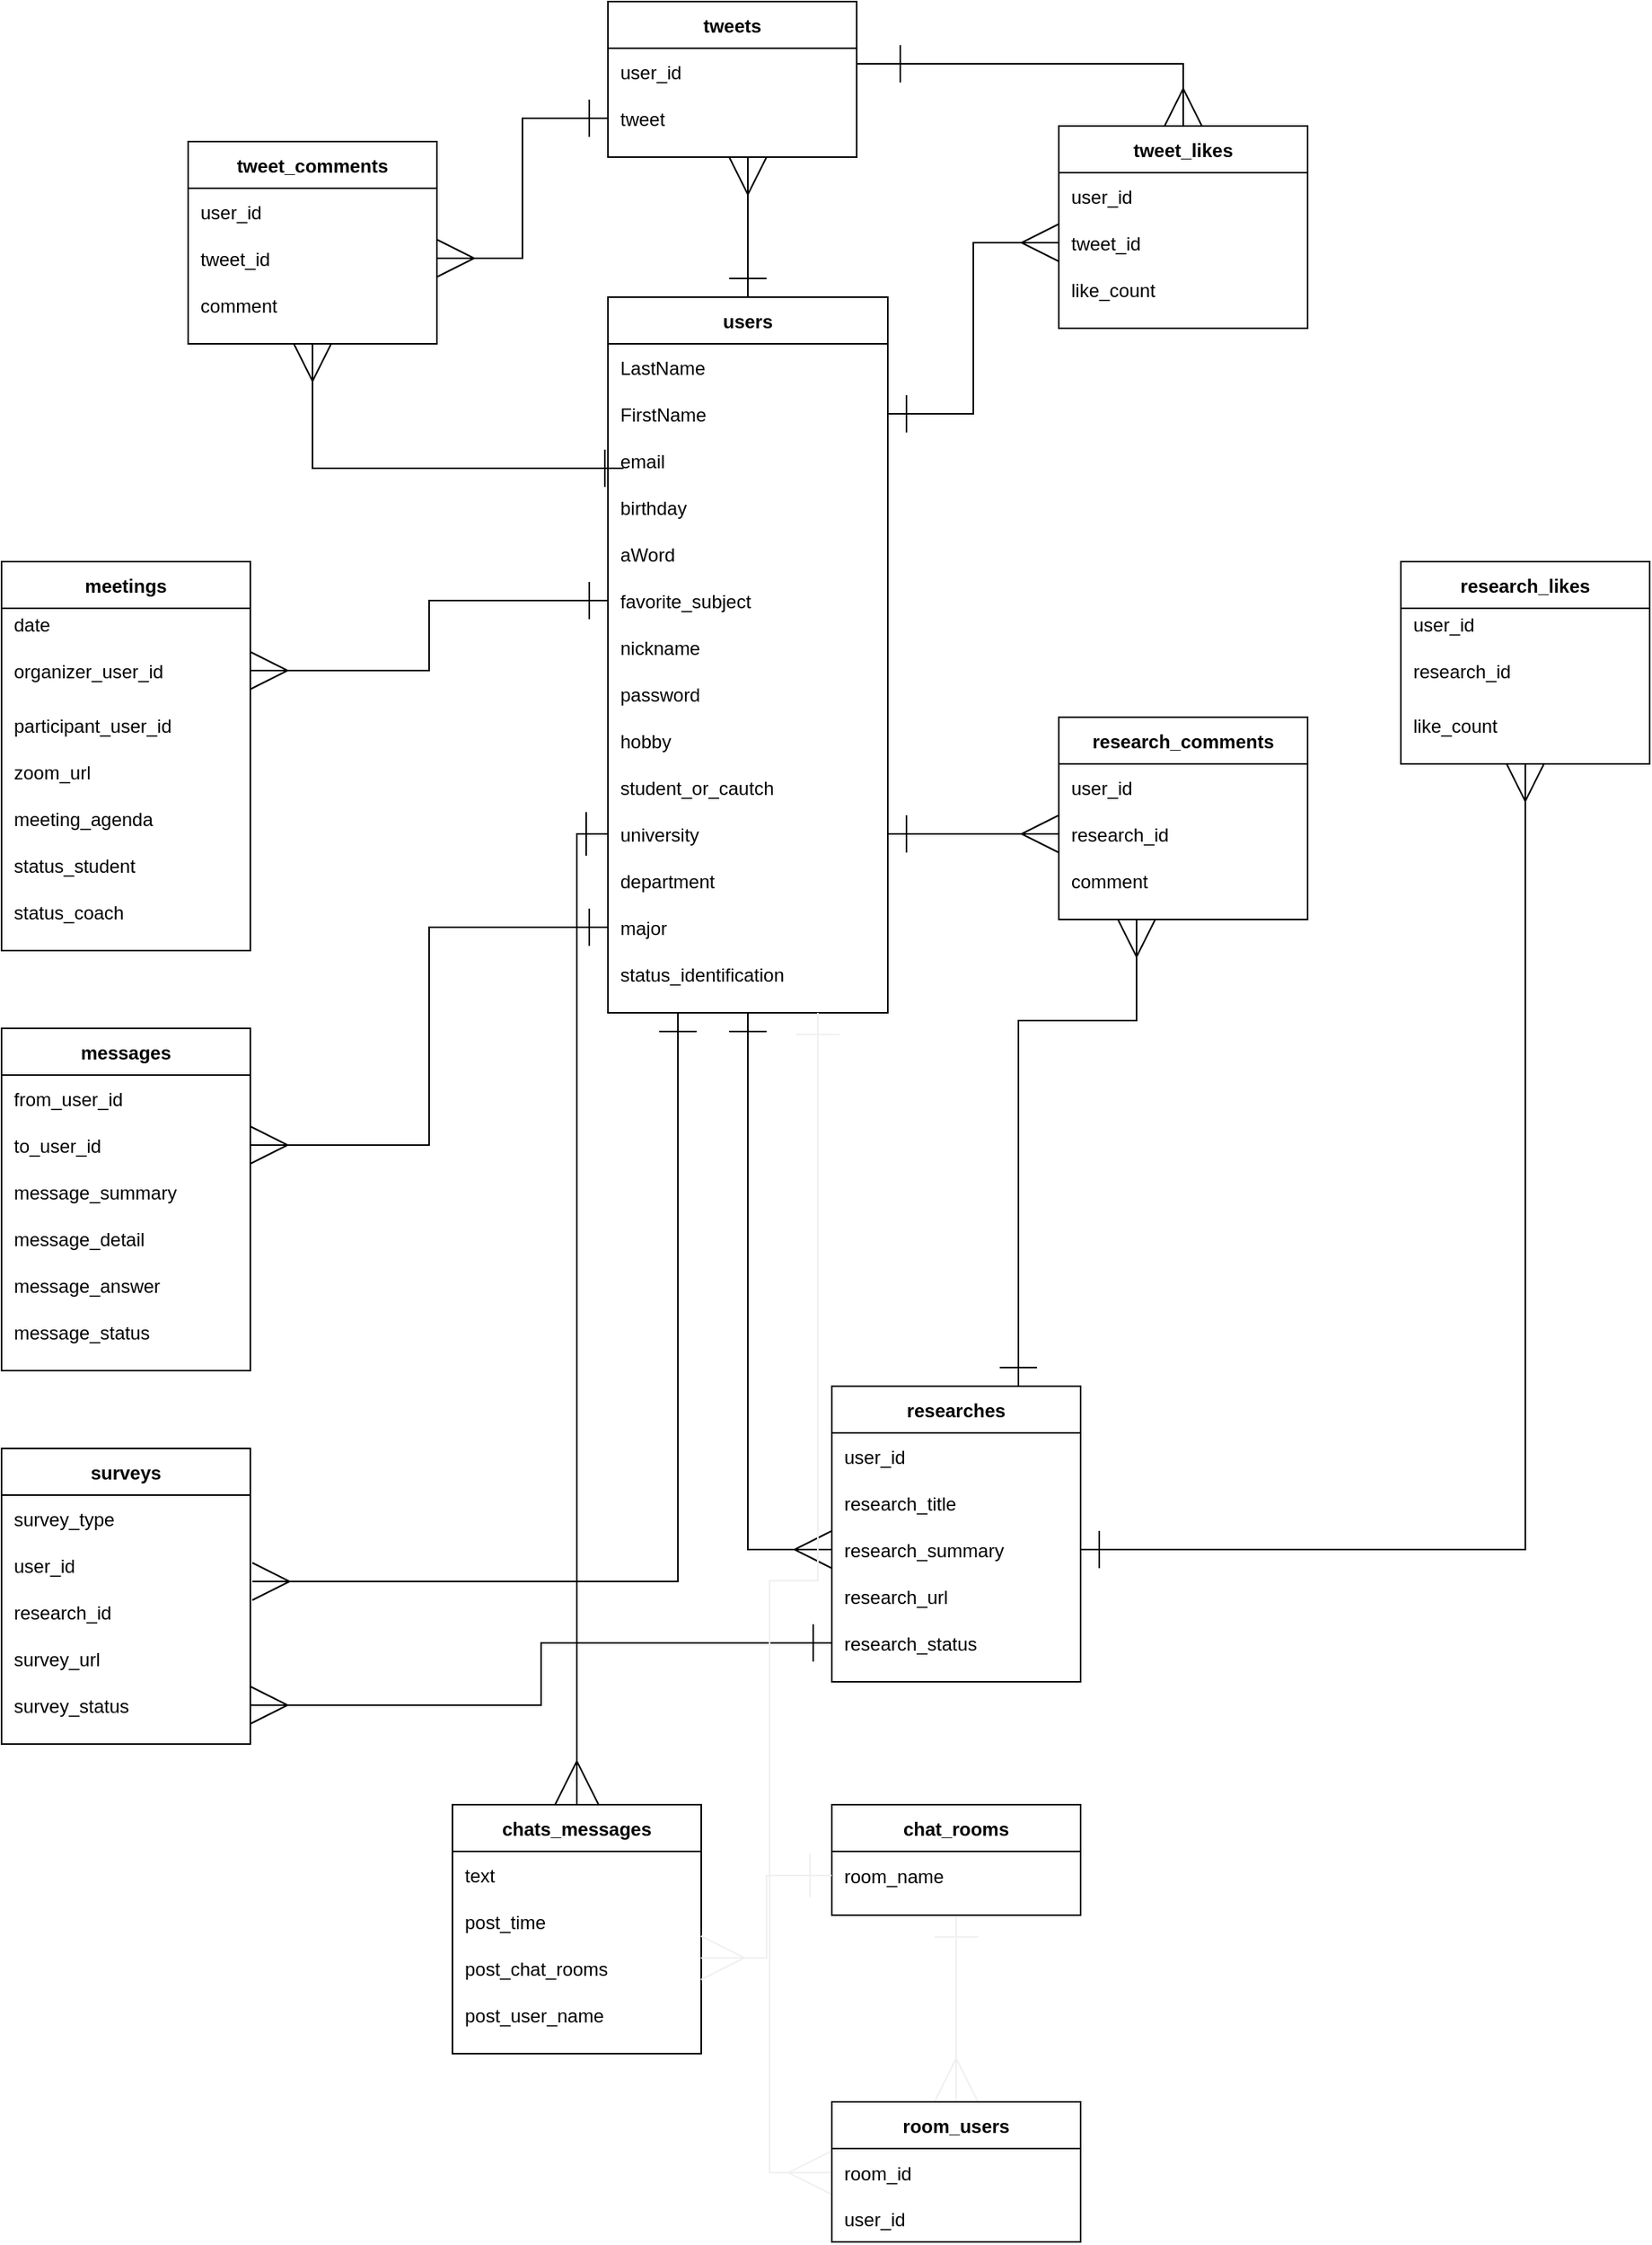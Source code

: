 <mxfile>
    <diagram id="2sS91O199zo3PYx82Qx5" name="ページ1">
        <mxGraphModel dx="1509" dy="707" grid="1" gridSize="10" guides="1" tooltips="1" connect="1" arrows="1" fold="1" page="1" pageScale="1" pageWidth="827" pageHeight="1169" math="0" shadow="0">
            <root>
                <mxCell id="0"/>
                <mxCell id="1" parent="0"/>
                <mxCell id="205" style="edgeStyle=orthogonalEdgeStyle;rounded=0;orthogonalLoop=1;jettySize=auto;html=1;exitX=1;exitY=0.5;exitDx=0;exitDy=0;entryX=0;entryY=0.5;entryDx=0;entryDy=0;startArrow=ERone;startFill=0;endArrow=ERmany;endFill=0;startSize=22;endSize=22;strokeWidth=1;" parent="1" source="39" target="133" edge="1">
                    <mxGeometry relative="1" as="geometry"/>
                </mxCell>
                <mxCell id="212" style="edgeStyle=orthogonalEdgeStyle;rounded=0;orthogonalLoop=1;jettySize=auto;html=1;exitX=0;exitY=0.5;exitDx=0;exitDy=0;entryX=1;entryY=0.5;entryDx=0;entryDy=0;startArrow=ERone;startFill=0;endArrow=ERmany;endFill=0;startSize=22;endSize=22;strokeWidth=1;" parent="1" source="33" target="173" edge="1">
                    <mxGeometry relative="1" as="geometry"/>
                </mxCell>
                <mxCell id="214" style="edgeStyle=orthogonalEdgeStyle;rounded=0;orthogonalLoop=1;jettySize=auto;html=1;exitX=0.5;exitY=1;exitDx=0;exitDy=0;entryX=0;entryY=0.5;entryDx=0;entryDy=0;startArrow=ERone;startFill=0;endArrow=ERmany;endFill=0;startSize=22;endSize=22;strokeWidth=1;" parent="1" source="14" target="144" edge="1">
                    <mxGeometry relative="1" as="geometry"/>
                </mxCell>
                <mxCell id="242" style="rounded=0;orthogonalLoop=1;jettySize=auto;html=1;exitX=0;exitY=0.75;exitDx=0;exitDy=0;entryX=0.5;entryY=0;entryDx=0;entryDy=0;endArrow=ERmany;endFill=0;endSize=26;startSize=26;edgeStyle=orthogonalEdgeStyle;startArrow=ERone;startFill=0;" edge="1" parent="1" source="14" target="216">
                    <mxGeometry relative="1" as="geometry">
                        <Array as="points">
                            <mxPoint x="90" y="545"/>
                        </Array>
                    </mxGeometry>
                </mxCell>
                <mxCell id="14" value="users" style="shape=table;startSize=30;container=1;collapsible=1;childLayout=tableLayout;fixedRows=1;rowLines=0;fontStyle=1;align=center;resizeLast=1;shadow=0;" parent="1" vertex="1">
                    <mxGeometry x="110" y="200" width="180" height="460" as="geometry"/>
                </mxCell>
                <mxCell id="18" value="" style="shape=partialRectangle;collapsible=0;dropTarget=0;pointerEvents=0;fillColor=none;top=0;left=0;bottom=0;right=0;points=[[0,0.5],[1,0.5]];portConstraint=eastwest;" parent="14" vertex="1">
                    <mxGeometry y="30" width="180" height="30" as="geometry"/>
                </mxCell>
                <mxCell id="20" value="LastName" style="shape=partialRectangle;connectable=0;fillColor=none;top=0;left=0;bottom=0;right=0;align=left;spacingLeft=6;overflow=hidden;" parent="18" vertex="1">
                    <mxGeometry width="180" height="30" as="geometry"/>
                </mxCell>
                <mxCell id="21" value="" style="shape=partialRectangle;collapsible=0;dropTarget=0;pointerEvents=0;fillColor=none;top=0;left=0;bottom=0;right=0;points=[[0,0.5],[1,0.5]];portConstraint=eastwest;" parent="14" vertex="1">
                    <mxGeometry y="60" width="180" height="30" as="geometry"/>
                </mxCell>
                <mxCell id="23" value="FirstName" style="shape=partialRectangle;connectable=0;fillColor=none;top=0;left=0;bottom=0;right=0;align=left;spacingLeft=6;overflow=hidden;" parent="21" vertex="1">
                    <mxGeometry width="180" height="30" as="geometry"/>
                </mxCell>
                <mxCell id="24" value="" style="shape=partialRectangle;collapsible=0;dropTarget=0;pointerEvents=0;fillColor=none;top=0;left=0;bottom=0;right=0;points=[[0,0.5],[1,0.5]];portConstraint=eastwest;" parent="14" vertex="1">
                    <mxGeometry y="90" width="180" height="30" as="geometry"/>
                </mxCell>
                <mxCell id="26" value="email" style="shape=partialRectangle;connectable=0;fillColor=none;top=0;left=0;bottom=0;right=0;align=left;spacingLeft=6;overflow=hidden;" parent="24" vertex="1">
                    <mxGeometry width="180" height="30" as="geometry"/>
                </mxCell>
                <mxCell id="27" style="shape=partialRectangle;collapsible=0;dropTarget=0;pointerEvents=0;fillColor=none;top=0;left=0;bottom=0;right=0;points=[[0,0.5],[1,0.5]];portConstraint=eastwest;" parent="14" vertex="1">
                    <mxGeometry y="120" width="180" height="30" as="geometry"/>
                </mxCell>
                <mxCell id="29" value="birthday" style="shape=partialRectangle;connectable=0;fillColor=none;top=0;left=0;bottom=0;right=0;align=left;spacingLeft=6;overflow=hidden;" parent="27" vertex="1">
                    <mxGeometry width="180" height="30" as="geometry"/>
                </mxCell>
                <mxCell id="30" style="shape=partialRectangle;collapsible=0;dropTarget=0;pointerEvents=0;fillColor=none;top=0;left=0;bottom=0;right=0;points=[[0,0.5],[1,0.5]];portConstraint=eastwest;" parent="14" vertex="1">
                    <mxGeometry y="150" width="180" height="30" as="geometry"/>
                </mxCell>
                <mxCell id="32" value="aWord" style="shape=partialRectangle;connectable=0;fillColor=none;top=0;left=0;bottom=0;right=0;align=left;spacingLeft=6;overflow=hidden;" parent="30" vertex="1">
                    <mxGeometry width="180" height="30" as="geometry"/>
                </mxCell>
                <mxCell id="33" style="shape=partialRectangle;collapsible=0;dropTarget=0;pointerEvents=0;fillColor=none;top=0;left=0;bottom=0;right=0;points=[[0,0.5],[1,0.5]];portConstraint=eastwest;" parent="14" vertex="1">
                    <mxGeometry y="180" width="180" height="30" as="geometry"/>
                </mxCell>
                <mxCell id="34" value="favorite_subject" style="shape=partialRectangle;connectable=0;fillColor=none;top=0;left=0;bottom=0;right=0;align=left;spacingLeft=6;overflow=hidden;" parent="33" vertex="1">
                    <mxGeometry width="180" height="30" as="geometry"/>
                </mxCell>
                <mxCell id="35" style="shape=partialRectangle;collapsible=0;dropTarget=0;pointerEvents=0;fillColor=none;top=0;left=0;bottom=0;right=0;points=[[0,0.5],[1,0.5]];portConstraint=eastwest;" parent="14" vertex="1">
                    <mxGeometry y="210" width="180" height="30" as="geometry"/>
                </mxCell>
                <mxCell id="36" value="nickname" style="shape=partialRectangle;connectable=0;fillColor=none;top=0;left=0;bottom=0;right=0;align=left;spacingLeft=6;overflow=hidden;" parent="35" vertex="1">
                    <mxGeometry width="180" height="30" as="geometry"/>
                </mxCell>
                <mxCell id="37" style="shape=partialRectangle;collapsible=0;dropTarget=0;pointerEvents=0;fillColor=none;top=0;left=0;bottom=0;right=0;points=[[0,0.5],[1,0.5]];portConstraint=eastwest;" parent="14" vertex="1">
                    <mxGeometry y="240" width="180" height="30" as="geometry"/>
                </mxCell>
                <mxCell id="38" value="password" style="shape=partialRectangle;connectable=0;fillColor=none;top=0;left=0;bottom=0;right=0;align=left;spacingLeft=6;overflow=hidden;" parent="37" vertex="1">
                    <mxGeometry width="180" height="30" as="geometry"/>
                </mxCell>
                <mxCell id="43" style="shape=partialRectangle;collapsible=0;dropTarget=0;pointerEvents=0;fillColor=none;top=0;left=0;bottom=0;right=0;points=[[0,0.5],[1,0.5]];portConstraint=eastwest;" parent="14" vertex="1">
                    <mxGeometry y="270" width="180" height="30" as="geometry"/>
                </mxCell>
                <mxCell id="44" value="hobby" style="shape=partialRectangle;connectable=0;fillColor=none;top=0;left=0;bottom=0;right=0;align=left;spacingLeft=6;overflow=hidden;" parent="43" vertex="1">
                    <mxGeometry width="180" height="30" as="geometry"/>
                </mxCell>
                <mxCell id="41" style="shape=partialRectangle;collapsible=0;dropTarget=0;pointerEvents=0;fillColor=none;top=0;left=0;bottom=0;right=0;points=[[0,0.5],[1,0.5]];portConstraint=eastwest;" parent="14" vertex="1">
                    <mxGeometry y="300" width="180" height="30" as="geometry"/>
                </mxCell>
                <mxCell id="42" value="student_or_cautch" style="shape=partialRectangle;connectable=0;fillColor=none;top=0;left=0;bottom=0;right=0;align=left;spacingLeft=6;overflow=hidden;" parent="41" vertex="1">
                    <mxGeometry width="180" height="30" as="geometry"/>
                </mxCell>
                <mxCell id="39" style="shape=partialRectangle;collapsible=0;dropTarget=0;pointerEvents=0;fillColor=none;top=0;left=0;bottom=0;right=0;points=[[0,0.5],[1,0.5]];portConstraint=eastwest;" parent="14" vertex="1">
                    <mxGeometry y="330" width="180" height="30" as="geometry"/>
                </mxCell>
                <mxCell id="40" value="university" style="shape=partialRectangle;connectable=0;fillColor=none;top=0;left=0;bottom=0;right=0;align=left;spacingLeft=6;overflow=hidden;" parent="39" vertex="1">
                    <mxGeometry width="180" height="30" as="geometry"/>
                </mxCell>
                <mxCell id="51" style="shape=partialRectangle;collapsible=0;dropTarget=0;pointerEvents=0;fillColor=none;top=0;left=0;bottom=0;right=0;points=[[0,0.5],[1,0.5]];portConstraint=eastwest;" parent="14" vertex="1">
                    <mxGeometry y="360" width="180" height="30" as="geometry"/>
                </mxCell>
                <mxCell id="52" value="department" style="shape=partialRectangle;connectable=0;fillColor=none;top=0;left=0;bottom=0;right=0;align=left;spacingLeft=6;overflow=hidden;" parent="51" vertex="1">
                    <mxGeometry width="180" height="30" as="geometry"/>
                </mxCell>
                <mxCell id="49" style="shape=partialRectangle;collapsible=0;dropTarget=0;pointerEvents=0;fillColor=none;top=0;left=0;bottom=0;right=0;points=[[0,0.5],[1,0.5]];portConstraint=eastwest;" parent="14" vertex="1">
                    <mxGeometry y="390" width="180" height="30" as="geometry"/>
                </mxCell>
                <mxCell id="50" value="major" style="shape=partialRectangle;connectable=0;fillColor=none;top=0;left=0;bottom=0;right=0;align=left;spacingLeft=6;overflow=hidden;" parent="49" vertex="1">
                    <mxGeometry width="180" height="30" as="geometry"/>
                </mxCell>
                <mxCell id="47" style="shape=partialRectangle;collapsible=0;dropTarget=0;pointerEvents=0;fillColor=none;top=0;left=0;bottom=0;right=0;points=[[0,0.5],[1,0.5]];portConstraint=eastwest;" parent="14" vertex="1">
                    <mxGeometry y="420" width="180" height="30" as="geometry"/>
                </mxCell>
                <mxCell id="48" value="status_identification" style="shape=partialRectangle;connectable=0;fillColor=none;top=0;left=0;bottom=0;right=0;align=left;spacingLeft=6;overflow=hidden;" parent="47" vertex="1">
                    <mxGeometry width="180" height="30" as="geometry"/>
                </mxCell>
                <mxCell id="53" value="tweets" style="shape=table;startSize=30;container=1;collapsible=1;childLayout=tableLayout;fixedRows=1;rowLines=0;fontStyle=1;align=center;resizeLast=1;shadow=0;" parent="1" vertex="1">
                    <mxGeometry x="110" y="10" width="160" height="100" as="geometry"/>
                </mxCell>
                <mxCell id="54" value="" style="shape=partialRectangle;collapsible=0;dropTarget=0;pointerEvents=0;fillColor=none;top=0;left=0;bottom=0;right=0;points=[[0,0.5],[1,0.5]];portConstraint=eastwest;" parent="53" vertex="1">
                    <mxGeometry y="30" width="160" height="30" as="geometry"/>
                </mxCell>
                <mxCell id="55" value="user_id" style="shape=partialRectangle;connectable=0;fillColor=none;top=0;left=0;bottom=0;right=0;align=left;spacingLeft=6;overflow=hidden;" parent="54" vertex="1">
                    <mxGeometry width="160" height="30" as="geometry"/>
                </mxCell>
                <mxCell id="56" value="" style="shape=partialRectangle;collapsible=0;dropTarget=0;pointerEvents=0;fillColor=none;top=0;left=0;bottom=0;right=0;points=[[0,0.5],[1,0.5]];portConstraint=eastwest;" parent="53" vertex="1">
                    <mxGeometry y="60" width="160" height="30" as="geometry"/>
                </mxCell>
                <mxCell id="57" value="tweet" style="shape=partialRectangle;connectable=0;fillColor=none;top=0;left=0;bottom=0;right=0;align=left;spacingLeft=6;overflow=hidden;" parent="56" vertex="1">
                    <mxGeometry width="160" height="30" as="geometry"/>
                </mxCell>
                <mxCell id="111" value="tweet_comments" style="shape=table;startSize=30;container=1;collapsible=1;childLayout=tableLayout;fixedRows=1;rowLines=0;fontStyle=1;align=center;resizeLast=1;shadow=0;" parent="1" vertex="1">
                    <mxGeometry x="-160" y="100" width="160" height="130" as="geometry"/>
                </mxCell>
                <mxCell id="112" value="" style="shape=partialRectangle;collapsible=0;dropTarget=0;pointerEvents=0;fillColor=none;top=0;left=0;bottom=0;right=0;points=[[0,0.5],[1,0.5]];portConstraint=eastwest;" parent="111" vertex="1">
                    <mxGeometry y="30" width="160" height="30" as="geometry"/>
                </mxCell>
                <mxCell id="113" value="user_id" style="shape=partialRectangle;connectable=0;fillColor=none;top=0;left=0;bottom=0;right=0;align=left;spacingLeft=6;overflow=hidden;" parent="112" vertex="1">
                    <mxGeometry width="160" height="30" as="geometry"/>
                </mxCell>
                <mxCell id="114" value="" style="shape=partialRectangle;collapsible=0;dropTarget=0;pointerEvents=0;fillColor=none;top=0;left=0;bottom=0;right=0;points=[[0,0.5],[1,0.5]];portConstraint=eastwest;" parent="111" vertex="1">
                    <mxGeometry y="60" width="160" height="30" as="geometry"/>
                </mxCell>
                <mxCell id="115" value="tweet_id" style="shape=partialRectangle;connectable=0;fillColor=none;top=0;left=0;bottom=0;right=0;align=left;spacingLeft=6;overflow=hidden;" parent="114" vertex="1">
                    <mxGeometry width="160" height="30" as="geometry"/>
                </mxCell>
                <mxCell id="116" style="shape=partialRectangle;collapsible=0;dropTarget=0;pointerEvents=0;fillColor=none;top=0;left=0;bottom=0;right=0;points=[[0,0.5],[1,0.5]];portConstraint=eastwest;" parent="111" vertex="1">
                    <mxGeometry y="90" width="160" height="30" as="geometry"/>
                </mxCell>
                <mxCell id="117" value="comment" style="shape=partialRectangle;connectable=0;fillColor=none;top=0;left=0;bottom=0;right=0;align=left;spacingLeft=6;overflow=hidden;" parent="116" vertex="1">
                    <mxGeometry width="160" height="30" as="geometry"/>
                </mxCell>
                <mxCell id="118" value="tweet_likes" style="shape=table;startSize=30;container=1;collapsible=1;childLayout=tableLayout;fixedRows=1;rowLines=0;fontStyle=1;align=center;resizeLast=1;shadow=0;" parent="1" vertex="1">
                    <mxGeometry x="400" y="90" width="160" height="130" as="geometry"/>
                </mxCell>
                <mxCell id="119" value="" style="shape=partialRectangle;collapsible=0;dropTarget=0;pointerEvents=0;fillColor=none;top=0;left=0;bottom=0;right=0;points=[[0,0.5],[1,0.5]];portConstraint=eastwest;" parent="118" vertex="1">
                    <mxGeometry y="30" width="160" height="30" as="geometry"/>
                </mxCell>
                <mxCell id="120" value="user_id" style="shape=partialRectangle;connectable=0;fillColor=none;top=0;left=0;bottom=0;right=0;align=left;spacingLeft=6;overflow=hidden;" parent="119" vertex="1">
                    <mxGeometry width="160" height="30" as="geometry"/>
                </mxCell>
                <mxCell id="121" value="" style="shape=partialRectangle;collapsible=0;dropTarget=0;pointerEvents=0;fillColor=none;top=0;left=0;bottom=0;right=0;points=[[0,0.5],[1,0.5]];portConstraint=eastwest;" parent="118" vertex="1">
                    <mxGeometry y="60" width="160" height="30" as="geometry"/>
                </mxCell>
                <mxCell id="122" value="tweet_id" style="shape=partialRectangle;connectable=0;fillColor=none;top=0;left=0;bottom=0;right=0;align=left;spacingLeft=6;overflow=hidden;" parent="121" vertex="1">
                    <mxGeometry width="160" height="30" as="geometry"/>
                </mxCell>
                <mxCell id="123" style="shape=partialRectangle;collapsible=0;dropTarget=0;pointerEvents=0;fillColor=none;top=0;left=0;bottom=0;right=0;points=[[0,0.5],[1,0.5]];portConstraint=eastwest;" parent="118" vertex="1">
                    <mxGeometry y="90" width="160" height="30" as="geometry"/>
                </mxCell>
                <mxCell id="124" value="like_count" style="shape=partialRectangle;connectable=0;fillColor=none;top=0;left=0;bottom=0;right=0;align=left;spacingLeft=6;overflow=hidden;" parent="123" vertex="1">
                    <mxGeometry width="160" height="30" as="geometry"/>
                </mxCell>
                <mxCell id="125" value="researches" style="shape=table;startSize=30;container=1;collapsible=1;childLayout=tableLayout;fixedRows=1;rowLines=0;fontStyle=1;align=center;resizeLast=1;shadow=0;" parent="1" vertex="1">
                    <mxGeometry x="254" y="900" width="160" height="190" as="geometry"/>
                </mxCell>
                <mxCell id="126" value="" style="shape=partialRectangle;collapsible=0;dropTarget=0;pointerEvents=0;fillColor=none;top=0;left=0;bottom=0;right=0;points=[[0,0.5],[1,0.5]];portConstraint=eastwest;" parent="125" vertex="1">
                    <mxGeometry y="30" width="160" height="30" as="geometry"/>
                </mxCell>
                <mxCell id="127" value="user_id" style="shape=partialRectangle;connectable=0;fillColor=none;top=0;left=0;bottom=0;right=0;align=left;spacingLeft=6;overflow=hidden;" parent="126" vertex="1">
                    <mxGeometry width="160" height="30" as="geometry"/>
                </mxCell>
                <mxCell id="128" value="" style="shape=partialRectangle;collapsible=0;dropTarget=0;pointerEvents=0;fillColor=none;top=0;left=0;bottom=0;right=0;points=[[0,0.5],[1,0.5]];portConstraint=eastwest;" parent="125" vertex="1">
                    <mxGeometry y="60" width="160" height="30" as="geometry"/>
                </mxCell>
                <mxCell id="129" value="research_title" style="shape=partialRectangle;connectable=0;fillColor=none;top=0;left=0;bottom=0;right=0;align=left;spacingLeft=6;overflow=hidden;" parent="128" vertex="1">
                    <mxGeometry width="160" height="30" as="geometry"/>
                </mxCell>
                <mxCell id="144" style="shape=partialRectangle;collapsible=0;dropTarget=0;pointerEvents=0;fillColor=none;top=0;left=0;bottom=0;right=0;points=[[0,0.5],[1,0.5]];portConstraint=eastwest;" parent="125" vertex="1">
                    <mxGeometry y="90" width="160" height="30" as="geometry"/>
                </mxCell>
                <mxCell id="145" value="research_summary" style="shape=partialRectangle;connectable=0;fillColor=none;top=0;left=0;bottom=0;right=0;align=left;spacingLeft=6;overflow=hidden;" parent="144" vertex="1">
                    <mxGeometry width="160" height="30" as="geometry"/>
                </mxCell>
                <mxCell id="146" style="shape=partialRectangle;collapsible=0;dropTarget=0;pointerEvents=0;fillColor=none;top=0;left=0;bottom=0;right=0;points=[[0,0.5],[1,0.5]];portConstraint=eastwest;" parent="125" vertex="1">
                    <mxGeometry y="120" width="160" height="30" as="geometry"/>
                </mxCell>
                <mxCell id="147" value="research_url" style="shape=partialRectangle;connectable=0;fillColor=none;top=0;left=0;bottom=0;right=0;align=left;spacingLeft=6;overflow=hidden;" parent="146" vertex="1">
                    <mxGeometry width="160" height="30" as="geometry"/>
                </mxCell>
                <mxCell id="148" style="shape=partialRectangle;collapsible=0;dropTarget=0;pointerEvents=0;fillColor=none;top=0;left=0;bottom=0;right=0;points=[[0,0.5],[1,0.5]];portConstraint=eastwest;" parent="125" vertex="1">
                    <mxGeometry y="150" width="160" height="30" as="geometry"/>
                </mxCell>
                <mxCell id="149" value="research_status" style="shape=partialRectangle;connectable=0;fillColor=none;top=0;left=0;bottom=0;right=0;align=left;spacingLeft=6;overflow=hidden;" parent="148" vertex="1">
                    <mxGeometry width="160" height="30" as="geometry"/>
                </mxCell>
                <mxCell id="130" value="research_comments" style="shape=table;startSize=30;container=1;collapsible=1;childLayout=tableLayout;fixedRows=1;rowLines=0;fontStyle=1;align=center;resizeLast=1;shadow=0;" parent="1" vertex="1">
                    <mxGeometry x="400" y="470" width="160" height="130" as="geometry"/>
                </mxCell>
                <mxCell id="131" value="" style="shape=partialRectangle;collapsible=0;dropTarget=0;pointerEvents=0;fillColor=none;top=0;left=0;bottom=0;right=0;points=[[0,0.5],[1,0.5]];portConstraint=eastwest;" parent="130" vertex="1">
                    <mxGeometry y="30" width="160" height="30" as="geometry"/>
                </mxCell>
                <mxCell id="132" value="user_id" style="shape=partialRectangle;connectable=0;fillColor=none;top=0;left=0;bottom=0;right=0;align=left;spacingLeft=6;overflow=hidden;" parent="131" vertex="1">
                    <mxGeometry width="160" height="30" as="geometry"/>
                </mxCell>
                <mxCell id="133" value="" style="shape=partialRectangle;collapsible=0;dropTarget=0;pointerEvents=0;fillColor=none;top=0;left=0;bottom=0;right=0;points=[[0,0.5],[1,0.5]];portConstraint=eastwest;" parent="130" vertex="1">
                    <mxGeometry y="60" width="160" height="30" as="geometry"/>
                </mxCell>
                <mxCell id="134" value="research_id" style="shape=partialRectangle;connectable=0;fillColor=none;top=0;left=0;bottom=0;right=0;align=left;spacingLeft=6;overflow=hidden;" parent="133" vertex="1">
                    <mxGeometry width="160" height="30" as="geometry"/>
                </mxCell>
                <mxCell id="135" style="shape=partialRectangle;collapsible=0;dropTarget=0;pointerEvents=0;fillColor=none;top=0;left=0;bottom=0;right=0;points=[[0,0.5],[1,0.5]];portConstraint=eastwest;" parent="130" vertex="1">
                    <mxGeometry y="90" width="160" height="30" as="geometry"/>
                </mxCell>
                <mxCell id="136" value="comment" style="shape=partialRectangle;connectable=0;fillColor=none;top=0;left=0;bottom=0;right=0;align=left;spacingLeft=6;overflow=hidden;" parent="135" vertex="1">
                    <mxGeometry width="160" height="30" as="geometry"/>
                </mxCell>
                <mxCell id="137" value="research_likes" style="shape=table;startSize=30;container=1;collapsible=1;childLayout=tableLayout;fixedRows=1;rowLines=0;fontStyle=1;align=center;resizeLast=1;shadow=0;" parent="1" vertex="1">
                    <mxGeometry x="620" y="370" width="160" height="130" as="geometry"/>
                </mxCell>
                <mxCell id="138" value="" style="shape=partialRectangle;collapsible=0;dropTarget=0;pointerEvents=0;fillColor=none;top=0;left=0;bottom=0;right=0;points=[[0,0.5],[1,0.5]];portConstraint=eastwest;" parent="137" vertex="1">
                    <mxGeometry y="30" width="160" height="20" as="geometry"/>
                </mxCell>
                <mxCell id="139" value="user_id" style="shape=partialRectangle;connectable=0;fillColor=none;top=0;left=0;bottom=0;right=0;align=left;spacingLeft=6;overflow=hidden;" parent="138" vertex="1">
                    <mxGeometry width="160" height="20" as="geometry"/>
                </mxCell>
                <mxCell id="140" value="" style="shape=partialRectangle;collapsible=0;dropTarget=0;pointerEvents=0;fillColor=none;top=0;left=0;bottom=0;right=0;points=[[0,0.5],[1,0.5]];portConstraint=eastwest;" parent="137" vertex="1">
                    <mxGeometry y="50" width="160" height="40" as="geometry"/>
                </mxCell>
                <mxCell id="141" value="research_id" style="shape=partialRectangle;connectable=0;fillColor=none;top=0;left=0;bottom=0;right=0;align=left;spacingLeft=6;overflow=hidden;" parent="140" vertex="1">
                    <mxGeometry width="160" height="40" as="geometry"/>
                </mxCell>
                <mxCell id="142" style="shape=partialRectangle;collapsible=0;dropTarget=0;pointerEvents=0;fillColor=none;top=0;left=0;bottom=0;right=0;points=[[0,0.5],[1,0.5]];portConstraint=eastwest;" parent="137" vertex="1">
                    <mxGeometry y="90" width="160" height="30" as="geometry"/>
                </mxCell>
                <mxCell id="143" value="like_count" style="shape=partialRectangle;connectable=0;fillColor=none;top=0;left=0;bottom=0;right=0;align=left;spacingLeft=6;overflow=hidden;" parent="142" vertex="1">
                    <mxGeometry width="160" height="30" as="geometry"/>
                </mxCell>
                <mxCell id="152" value="surveys" style="shape=table;startSize=30;container=1;collapsible=1;childLayout=tableLayout;fixedRows=1;rowLines=0;fontStyle=1;align=center;resizeLast=1;shadow=0;" parent="1" vertex="1">
                    <mxGeometry x="-280" y="940" width="160" height="190" as="geometry"/>
                </mxCell>
                <mxCell id="153" value="" style="shape=partialRectangle;collapsible=0;dropTarget=0;pointerEvents=0;fillColor=none;top=0;left=0;bottom=0;right=0;points=[[0,0.5],[1,0.5]];portConstraint=eastwest;" parent="152" vertex="1">
                    <mxGeometry y="30" width="160" height="30" as="geometry"/>
                </mxCell>
                <mxCell id="154" value="survey_type" style="shape=partialRectangle;connectable=0;fillColor=none;top=0;left=0;bottom=0;right=0;align=left;spacingLeft=6;overflow=hidden;" parent="153" vertex="1">
                    <mxGeometry width="160" height="30" as="geometry"/>
                </mxCell>
                <mxCell id="177" style="shape=partialRectangle;collapsible=0;dropTarget=0;pointerEvents=0;fillColor=none;top=0;left=0;bottom=0;right=0;points=[[0,0.5],[1,0.5]];portConstraint=eastwest;" parent="152" vertex="1">
                    <mxGeometry y="60" width="160" height="30" as="geometry"/>
                </mxCell>
                <mxCell id="178" value="user_id" style="shape=partialRectangle;connectable=0;fillColor=none;top=0;left=0;bottom=0;right=0;align=left;spacingLeft=6;overflow=hidden;" parent="177" vertex="1">
                    <mxGeometry width="160" height="30" as="geometry"/>
                </mxCell>
                <mxCell id="157" style="shape=partialRectangle;collapsible=0;dropTarget=0;pointerEvents=0;fillColor=none;top=0;left=0;bottom=0;right=0;points=[[0,0.5],[1,0.5]];portConstraint=eastwest;" parent="152" vertex="1">
                    <mxGeometry y="90" width="160" height="30" as="geometry"/>
                </mxCell>
                <mxCell id="158" value="research_id" style="shape=partialRectangle;connectable=0;fillColor=none;top=0;left=0;bottom=0;right=0;align=left;spacingLeft=6;overflow=hidden;" parent="157" vertex="1">
                    <mxGeometry width="160" height="30" as="geometry"/>
                </mxCell>
                <mxCell id="159" style="shape=partialRectangle;collapsible=0;dropTarget=0;pointerEvents=0;fillColor=none;top=0;left=0;bottom=0;right=0;points=[[0,0.5],[1,0.5]];portConstraint=eastwest;" parent="152" vertex="1">
                    <mxGeometry y="120" width="160" height="30" as="geometry"/>
                </mxCell>
                <mxCell id="160" value="survey_url" style="shape=partialRectangle;connectable=0;fillColor=none;top=0;left=0;bottom=0;right=0;align=left;spacingLeft=6;overflow=hidden;" parent="159" vertex="1">
                    <mxGeometry width="160" height="30" as="geometry"/>
                </mxCell>
                <mxCell id="161" style="shape=partialRectangle;collapsible=0;dropTarget=0;pointerEvents=0;fillColor=none;top=0;left=0;bottom=0;right=0;points=[[0,0.5],[1,0.5]];portConstraint=eastwest;" parent="152" vertex="1">
                    <mxGeometry y="150" width="160" height="30" as="geometry"/>
                </mxCell>
                <mxCell id="162" value="survey_status" style="shape=partialRectangle;connectable=0;fillColor=none;top=0;left=0;bottom=0;right=0;align=left;spacingLeft=6;overflow=hidden;" parent="161" vertex="1">
                    <mxGeometry width="160" height="30" as="geometry"/>
                </mxCell>
                <mxCell id="163" value="messages" style="shape=table;startSize=30;container=1;collapsible=1;childLayout=tableLayout;fixedRows=1;rowLines=0;fontStyle=1;align=center;resizeLast=1;shadow=0;" parent="1" vertex="1">
                    <mxGeometry x="-280" y="670" width="160" height="220" as="geometry"/>
                </mxCell>
                <mxCell id="164" value="" style="shape=partialRectangle;collapsible=0;dropTarget=0;pointerEvents=0;fillColor=none;top=0;left=0;bottom=0;right=0;points=[[0,0.5],[1,0.5]];portConstraint=eastwest;" parent="163" vertex="1">
                    <mxGeometry y="30" width="160" height="30" as="geometry"/>
                </mxCell>
                <mxCell id="165" value="from_user_id" style="shape=partialRectangle;connectable=0;fillColor=none;top=0;left=0;bottom=0;right=0;align=left;spacingLeft=6;overflow=hidden;" parent="164" vertex="1">
                    <mxGeometry width="160" height="30" as="geometry"/>
                </mxCell>
                <mxCell id="179" style="shape=partialRectangle;collapsible=0;dropTarget=0;pointerEvents=0;fillColor=none;top=0;left=0;bottom=0;right=0;points=[[0,0.5],[1,0.5]];portConstraint=eastwest;" parent="163" vertex="1">
                    <mxGeometry y="60" width="160" height="30" as="geometry"/>
                </mxCell>
                <mxCell id="180" value="to_user_id" style="shape=partialRectangle;connectable=0;fillColor=none;top=0;left=0;bottom=0;right=0;align=left;spacingLeft=6;overflow=hidden;" parent="179" vertex="1">
                    <mxGeometry width="160" height="30" as="geometry"/>
                </mxCell>
                <mxCell id="166" value="" style="shape=partialRectangle;collapsible=0;dropTarget=0;pointerEvents=0;fillColor=none;top=0;left=0;bottom=0;right=0;points=[[0,0.5],[1,0.5]];portConstraint=eastwest;" parent="163" vertex="1">
                    <mxGeometry y="90" width="160" height="30" as="geometry"/>
                </mxCell>
                <mxCell id="167" value="message_summary" style="shape=partialRectangle;connectable=0;fillColor=none;top=0;left=0;bottom=0;right=0;align=left;spacingLeft=6;overflow=hidden;" parent="166" vertex="1">
                    <mxGeometry width="160" height="30" as="geometry"/>
                </mxCell>
                <mxCell id="168" style="shape=partialRectangle;collapsible=0;dropTarget=0;pointerEvents=0;fillColor=none;top=0;left=0;bottom=0;right=0;points=[[0,0.5],[1,0.5]];portConstraint=eastwest;" parent="163" vertex="1">
                    <mxGeometry y="120" width="160" height="30" as="geometry"/>
                </mxCell>
                <mxCell id="169" value="message_detail" style="shape=partialRectangle;connectable=0;fillColor=none;top=0;left=0;bottom=0;right=0;align=left;spacingLeft=6;overflow=hidden;" parent="168" vertex="1">
                    <mxGeometry width="160" height="30" as="geometry"/>
                </mxCell>
                <mxCell id="181" style="shape=partialRectangle;collapsible=0;dropTarget=0;pointerEvents=0;fillColor=none;top=0;left=0;bottom=0;right=0;points=[[0,0.5],[1,0.5]];portConstraint=eastwest;" parent="163" vertex="1">
                    <mxGeometry y="150" width="160" height="30" as="geometry"/>
                </mxCell>
                <mxCell id="182" value="message_answer" style="shape=partialRectangle;connectable=0;fillColor=none;top=0;left=0;bottom=0;right=0;align=left;spacingLeft=6;overflow=hidden;" parent="181" vertex="1">
                    <mxGeometry width="160" height="30" as="geometry"/>
                </mxCell>
                <mxCell id="183" style="shape=partialRectangle;collapsible=0;dropTarget=0;pointerEvents=0;fillColor=none;top=0;left=0;bottom=0;right=0;points=[[0,0.5],[1,0.5]];portConstraint=eastwest;" parent="163" vertex="1">
                    <mxGeometry y="180" width="160" height="30" as="geometry"/>
                </mxCell>
                <mxCell id="184" value="message_status" style="shape=partialRectangle;connectable=0;fillColor=none;top=0;left=0;bottom=0;right=0;align=left;spacingLeft=6;overflow=hidden;" parent="183" vertex="1">
                    <mxGeometry width="160" height="30" as="geometry"/>
                </mxCell>
                <mxCell id="170" value="meetings" style="shape=table;startSize=30;container=1;collapsible=1;childLayout=tableLayout;fixedRows=1;rowLines=0;fontStyle=1;align=center;resizeLast=1;shadow=0;" parent="1" vertex="1">
                    <mxGeometry x="-280" y="370" width="160" height="250.0" as="geometry"/>
                </mxCell>
                <mxCell id="171" value="" style="shape=partialRectangle;collapsible=0;dropTarget=0;pointerEvents=0;fillColor=none;top=0;left=0;bottom=0;right=0;points=[[0,0.5],[1,0.5]];portConstraint=eastwest;" parent="170" vertex="1">
                    <mxGeometry y="30" width="160" height="20" as="geometry"/>
                </mxCell>
                <mxCell id="172" value="date" style="shape=partialRectangle;connectable=0;fillColor=none;top=0;left=0;bottom=0;right=0;align=left;spacingLeft=6;overflow=hidden;" parent="171" vertex="1">
                    <mxGeometry width="160" height="20" as="geometry"/>
                </mxCell>
                <mxCell id="173" value="" style="shape=partialRectangle;collapsible=0;dropTarget=0;pointerEvents=0;fillColor=none;top=0;left=0;bottom=0;right=0;points=[[0,0.5],[1,0.5]];portConstraint=eastwest;" parent="170" vertex="1">
                    <mxGeometry y="50" width="160" height="40" as="geometry"/>
                </mxCell>
                <mxCell id="174" value="organizer_user_id" style="shape=partialRectangle;connectable=0;fillColor=none;top=0;left=0;bottom=0;right=0;align=left;spacingLeft=6;overflow=hidden;" parent="173" vertex="1">
                    <mxGeometry width="160" height="40" as="geometry"/>
                </mxCell>
                <mxCell id="175" style="shape=partialRectangle;collapsible=0;dropTarget=0;pointerEvents=0;fillColor=none;top=0;left=0;bottom=0;right=0;points=[[0,0.5],[1,0.5]];portConstraint=eastwest;" parent="170" vertex="1">
                    <mxGeometry y="90" width="160" height="30" as="geometry"/>
                </mxCell>
                <mxCell id="176" value="participant_user_id" style="shape=partialRectangle;connectable=0;fillColor=none;top=0;left=0;bottom=0;right=0;align=left;spacingLeft=6;overflow=hidden;" parent="175" vertex="1">
                    <mxGeometry width="160" height="30" as="geometry"/>
                </mxCell>
                <mxCell id="189" style="shape=partialRectangle;collapsible=0;dropTarget=0;pointerEvents=0;fillColor=none;top=0;left=0;bottom=0;right=0;points=[[0,0.5],[1,0.5]];portConstraint=eastwest;" parent="170" vertex="1">
                    <mxGeometry y="120" width="160" height="30" as="geometry"/>
                </mxCell>
                <mxCell id="190" value="zoom_url" style="shape=partialRectangle;connectable=0;fillColor=none;top=0;left=0;bottom=0;right=0;align=left;spacingLeft=6;overflow=hidden;" parent="189" vertex="1">
                    <mxGeometry width="160" height="30" as="geometry"/>
                </mxCell>
                <mxCell id="187" style="shape=partialRectangle;collapsible=0;dropTarget=0;pointerEvents=0;fillColor=none;top=0;left=0;bottom=0;right=0;points=[[0,0.5],[1,0.5]];portConstraint=eastwest;" parent="170" vertex="1">
                    <mxGeometry y="150" width="160" height="30" as="geometry"/>
                </mxCell>
                <mxCell id="188" value="meeting_agenda" style="shape=partialRectangle;connectable=0;fillColor=none;top=0;left=0;bottom=0;right=0;align=left;spacingLeft=6;overflow=hidden;" parent="187" vertex="1">
                    <mxGeometry width="160" height="30" as="geometry"/>
                </mxCell>
                <mxCell id="185" style="shape=partialRectangle;collapsible=0;dropTarget=0;pointerEvents=0;fillColor=none;top=0;left=0;bottom=0;right=0;points=[[0,0.5],[1,0.5]];portConstraint=eastwest;" parent="170" vertex="1">
                    <mxGeometry y="180" width="160" height="30" as="geometry"/>
                </mxCell>
                <mxCell id="186" value="status_student" style="shape=partialRectangle;connectable=0;fillColor=none;top=0;left=0;bottom=0;right=0;align=left;spacingLeft=6;overflow=hidden;" parent="185" vertex="1">
                    <mxGeometry width="160" height="30" as="geometry"/>
                </mxCell>
                <mxCell id="191" style="shape=partialRectangle;collapsible=0;dropTarget=0;pointerEvents=0;fillColor=none;top=0;left=0;bottom=0;right=0;points=[[0,0.5],[1,0.5]];portConstraint=eastwest;" parent="170" vertex="1">
                    <mxGeometry y="210" width="160" height="30" as="geometry"/>
                </mxCell>
                <mxCell id="192" value="status_coach" style="shape=partialRectangle;connectable=0;fillColor=none;top=0;left=0;bottom=0;right=0;align=left;spacingLeft=6;overflow=hidden;" parent="191" vertex="1">
                    <mxGeometry width="160" height="30" as="geometry"/>
                </mxCell>
                <mxCell id="195" style="edgeStyle=orthogonalEdgeStyle;rounded=0;orthogonalLoop=1;jettySize=auto;html=1;endArrow=ERmany;endFill=0;endSize=22;startArrow=ERone;startFill=0;startSize=22;" parent="1" edge="1">
                    <mxGeometry relative="1" as="geometry">
                        <mxPoint x="200" y="200" as="sourcePoint"/>
                        <mxPoint x="200" y="110" as="targetPoint"/>
                        <Array as="points">
                            <mxPoint x="200" y="200"/>
                        </Array>
                    </mxGeometry>
                </mxCell>
                <mxCell id="196" style="edgeStyle=orthogonalEdgeStyle;rounded=0;orthogonalLoop=1;jettySize=auto;html=1;endArrow=ERmany;endFill=0;endSize=22;startArrow=ERone;startFill=0;startSize=22;entryX=0.5;entryY=1;entryDx=0;entryDy=0;" parent="1" target="111" edge="1">
                    <mxGeometry relative="1" as="geometry">
                        <mxPoint x="120" y="310" as="sourcePoint"/>
                        <mxPoint x="-80" y="250" as="targetPoint"/>
                        <Array as="points">
                            <mxPoint x="120" y="310"/>
                            <mxPoint x="-80" y="310"/>
                        </Array>
                    </mxGeometry>
                </mxCell>
                <mxCell id="197" style="edgeStyle=orthogonalEdgeStyle;rounded=0;orthogonalLoop=1;jettySize=auto;html=1;exitX=0;exitY=0.5;exitDx=0;exitDy=0;entryX=1;entryY=0.5;entryDx=0;entryDy=0;startArrow=ERone;startFill=0;endArrow=ERmany;endFill=0;startSize=22;endSize=22;strokeWidth=1;" parent="1" source="56" target="114" edge="1">
                    <mxGeometry relative="1" as="geometry">
                        <Array as="points">
                            <mxPoint x="55" y="85"/>
                            <mxPoint x="55" y="175"/>
                        </Array>
                    </mxGeometry>
                </mxCell>
                <mxCell id="199" style="edgeStyle=orthogonalEdgeStyle;rounded=0;orthogonalLoop=1;jettySize=auto;html=1;exitX=1;exitY=0.5;exitDx=0;exitDy=0;entryX=0;entryY=0.5;entryDx=0;entryDy=0;startArrow=ERone;startFill=0;endArrow=ERmany;endFill=0;startSize=22;endSize=22;strokeWidth=1;" parent="1" source="21" target="121" edge="1">
                    <mxGeometry relative="1" as="geometry"/>
                </mxCell>
                <mxCell id="201" style="edgeStyle=orthogonalEdgeStyle;rounded=0;orthogonalLoop=1;jettySize=auto;html=1;entryX=0.5;entryY=0;entryDx=0;entryDy=0;startArrow=ERone;startFill=0;endArrow=ERmany;endFill=0;startSize=22;endSize=22;strokeWidth=1;" parent="1" target="118" edge="1">
                    <mxGeometry relative="1" as="geometry">
                        <mxPoint x="310" y="50" as="sourcePoint"/>
                        <Array as="points">
                            <mxPoint x="270" y="50"/>
                            <mxPoint x="480" y="50"/>
                        </Array>
                    </mxGeometry>
                </mxCell>
                <mxCell id="204" style="edgeStyle=orthogonalEdgeStyle;rounded=0;orthogonalLoop=1;jettySize=auto;html=1;exitX=0.75;exitY=0;exitDx=0;exitDy=0;startArrow=ERone;startFill=0;endArrow=ERmany;endFill=0;startSize=22;endSize=22;strokeWidth=1;" parent="1" source="125" edge="1">
                    <mxGeometry relative="1" as="geometry">
                        <mxPoint x="450" y="600" as="targetPoint"/>
                        <Array as="points">
                            <mxPoint x="374" y="665"/>
                            <mxPoint x="450" y="665"/>
                        </Array>
                    </mxGeometry>
                </mxCell>
                <mxCell id="206" style="edgeStyle=orthogonalEdgeStyle;rounded=0;orthogonalLoop=1;jettySize=auto;html=1;exitX=1;exitY=0.5;exitDx=0;exitDy=0;entryX=0.5;entryY=1;entryDx=0;entryDy=0;startArrow=ERone;startFill=0;endArrow=ERmany;endFill=0;startSize=22;endSize=22;strokeWidth=1;" parent="1" source="144" target="137" edge="1">
                    <mxGeometry relative="1" as="geometry"/>
                </mxCell>
                <mxCell id="209" style="edgeStyle=orthogonalEdgeStyle;rounded=0;orthogonalLoop=1;jettySize=auto;html=1;exitX=0.25;exitY=1;exitDx=0;exitDy=0;entryX=1.008;entryY=0.85;entryDx=0;entryDy=0;entryPerimeter=0;startArrow=ERone;startFill=0;endArrow=ERmany;endFill=0;startSize=22;endSize=22;strokeWidth=1;" parent="1" source="14" target="177" edge="1">
                    <mxGeometry relative="1" as="geometry"/>
                </mxCell>
                <mxCell id="210" style="edgeStyle=orthogonalEdgeStyle;rounded=0;orthogonalLoop=1;jettySize=auto;html=1;exitX=0;exitY=0.5;exitDx=0;exitDy=0;entryX=1;entryY=0.5;entryDx=0;entryDy=0;startArrow=ERone;startFill=0;endArrow=ERmany;endFill=0;startSize=22;endSize=22;strokeWidth=1;" parent="1" source="49" target="179" edge="1">
                    <mxGeometry relative="1" as="geometry"/>
                </mxCell>
                <mxCell id="215" style="edgeStyle=orthogonalEdgeStyle;rounded=0;orthogonalLoop=1;jettySize=auto;html=1;exitX=0;exitY=0.5;exitDx=0;exitDy=0;entryX=1;entryY=0.5;entryDx=0;entryDy=0;startArrow=ERone;startFill=0;endArrow=ERmany;endFill=0;startSize=22;endSize=22;strokeWidth=1;" parent="1" source="148" target="161" edge="1">
                    <mxGeometry relative="1" as="geometry"/>
                </mxCell>
                <mxCell id="254" style="edgeStyle=orthogonalEdgeStyle;rounded=0;orthogonalLoop=1;jettySize=auto;html=1;entryX=0;entryY=0.5;entryDx=0;entryDy=0;startArrow=ERone;startFill=0;endArrow=ERmany;endFill=0;startSize=26;endSize=26;strokeColor=#f0f0f0;exitX=0.75;exitY=1;exitDx=0;exitDy=0;" edge="1" parent="1" source="14" target="247">
                    <mxGeometry relative="1" as="geometry">
                        <mxPoint x="320" y="700" as="sourcePoint"/>
                    </mxGeometry>
                </mxCell>
                <mxCell id="216" value="chats_messages" style="shape=table;startSize=30;container=1;collapsible=1;childLayout=tableLayout;fixedRows=1;rowLines=0;fontStyle=1;align=center;resizeLast=1;shadow=0;" vertex="1" parent="1">
                    <mxGeometry x="10" y="1169" width="160" height="160" as="geometry"/>
                </mxCell>
                <mxCell id="217" value="" style="shape=partialRectangle;collapsible=0;dropTarget=0;pointerEvents=0;fillColor=none;top=0;left=0;bottom=0;right=0;points=[[0,0.5],[1,0.5]];portConstraint=eastwest;" vertex="1" parent="216">
                    <mxGeometry y="30" width="160" height="30" as="geometry"/>
                </mxCell>
                <mxCell id="218" value="text" style="shape=partialRectangle;connectable=0;fillColor=none;top=0;left=0;bottom=0;right=0;align=left;spacingLeft=6;overflow=hidden;" vertex="1" parent="217">
                    <mxGeometry width="160" height="30" as="geometry"/>
                </mxCell>
                <mxCell id="219" style="shape=partialRectangle;collapsible=0;dropTarget=0;pointerEvents=0;fillColor=none;top=0;left=0;bottom=0;right=0;points=[[0,0.5],[1,0.5]];portConstraint=eastwest;" vertex="1" parent="216">
                    <mxGeometry y="60" width="160" height="30" as="geometry"/>
                </mxCell>
                <mxCell id="220" value="post_time" style="shape=partialRectangle;connectable=0;fillColor=none;top=0;left=0;bottom=0;right=0;align=left;spacingLeft=6;overflow=hidden;" vertex="1" parent="219">
                    <mxGeometry width="160" height="30" as="geometry"/>
                </mxCell>
                <mxCell id="221" value="" style="shape=partialRectangle;collapsible=0;dropTarget=0;pointerEvents=0;fillColor=none;top=0;left=0;bottom=0;right=0;points=[[0,0.5],[1,0.5]];portConstraint=eastwest;" vertex="1" parent="216">
                    <mxGeometry y="90" width="160" height="30" as="geometry"/>
                </mxCell>
                <mxCell id="222" value="post_chat_rooms" style="shape=partialRectangle;connectable=0;fillColor=none;top=0;left=0;bottom=0;right=0;align=left;spacingLeft=6;overflow=hidden;" vertex="1" parent="221">
                    <mxGeometry width="160" height="30" as="geometry"/>
                </mxCell>
                <mxCell id="223" style="shape=partialRectangle;collapsible=0;dropTarget=0;pointerEvents=0;fillColor=none;top=0;left=0;bottom=0;right=0;points=[[0,0.5],[1,0.5]];portConstraint=eastwest;" vertex="1" parent="216">
                    <mxGeometry y="120" width="160" height="30" as="geometry"/>
                </mxCell>
                <mxCell id="224" value="post_user_name" style="shape=partialRectangle;connectable=0;fillColor=none;top=0;left=0;bottom=0;right=0;align=left;spacingLeft=6;overflow=hidden;" vertex="1" parent="223">
                    <mxGeometry width="160" height="30" as="geometry"/>
                </mxCell>
                <mxCell id="253" style="edgeStyle=orthogonalEdgeStyle;rounded=0;orthogonalLoop=1;jettySize=auto;html=1;exitX=0.5;exitY=1;exitDx=0;exitDy=0;entryX=0.5;entryY=0;entryDx=0;entryDy=0;startArrow=ERone;startFill=0;endArrow=ERmany;endFill=0;startSize=26;endSize=26;strokeColor=#f0f0f0;" edge="1" parent="1" source="229" target="246">
                    <mxGeometry relative="1" as="geometry"/>
                </mxCell>
                <mxCell id="229" value="chat_rooms" style="shape=table;startSize=30;container=1;collapsible=1;childLayout=tableLayout;fixedRows=1;rowLines=0;fontStyle=1;align=center;resizeLast=1;shadow=0;" vertex="1" parent="1">
                    <mxGeometry x="254" y="1169" width="160" height="71" as="geometry"/>
                </mxCell>
                <mxCell id="232" style="shape=partialRectangle;collapsible=0;dropTarget=0;pointerEvents=0;fillColor=none;top=0;left=0;bottom=0;right=0;points=[[0,0.5],[1,0.5]];portConstraint=eastwest;" vertex="1" parent="229">
                    <mxGeometry y="30" width="160" height="31" as="geometry"/>
                </mxCell>
                <mxCell id="233" value="room_name" style="shape=partialRectangle;connectable=0;fillColor=none;top=0;left=0;bottom=0;right=0;align=left;spacingLeft=6;overflow=hidden;" vertex="1" parent="232">
                    <mxGeometry width="160" height="31" as="geometry"/>
                </mxCell>
                <mxCell id="245" style="edgeStyle=orthogonalEdgeStyle;rounded=0;orthogonalLoop=1;jettySize=auto;html=1;exitX=0;exitY=0.5;exitDx=0;exitDy=0;entryX=0.999;entryY=0.282;entryDx=0;entryDy=0;entryPerimeter=0;startArrow=ERone;startFill=0;endArrow=ERmany;endFill=0;startSize=26;endSize=26;strokeColor=#f0f0f0;" edge="1" parent="1" source="232" target="221">
                    <mxGeometry relative="1" as="geometry"/>
                </mxCell>
                <mxCell id="246" value="room_users" style="shape=table;startSize=30;container=1;collapsible=1;childLayout=tableLayout;fixedRows=1;rowLines=0;fontStyle=1;align=center;resizeLast=1;shadow=0;" vertex="1" parent="1">
                    <mxGeometry x="254" y="1360" width="160" height="90" as="geometry"/>
                </mxCell>
                <mxCell id="247" style="shape=partialRectangle;collapsible=0;dropTarget=0;pointerEvents=0;fillColor=none;top=0;left=0;bottom=0;right=0;points=[[0,0.5],[1,0.5]];portConstraint=eastwest;" vertex="1" parent="246">
                    <mxGeometry y="30" width="160" height="31" as="geometry"/>
                </mxCell>
                <mxCell id="248" value="room_id" style="shape=partialRectangle;connectable=0;fillColor=none;top=0;left=0;bottom=0;right=0;align=left;spacingLeft=6;overflow=hidden;" vertex="1" parent="247">
                    <mxGeometry width="160" height="31" as="geometry"/>
                </mxCell>
                <mxCell id="251" style="shape=partialRectangle;collapsible=0;dropTarget=0;pointerEvents=0;fillColor=none;top=0;left=0;bottom=0;right=0;points=[[0,0.5],[1,0.5]];portConstraint=eastwest;" vertex="1" parent="1">
                    <mxGeometry x="254" y="1419.5" width="160" height="31" as="geometry"/>
                </mxCell>
                <mxCell id="252" value="user_id" style="shape=partialRectangle;connectable=0;fillColor=none;top=0;left=0;bottom=0;right=0;align=left;spacingLeft=6;overflow=hidden;" vertex="1" parent="251">
                    <mxGeometry width="160" height="31" as="geometry"/>
                </mxCell>
            </root>
        </mxGraphModel>
    </diagram>
</mxfile>